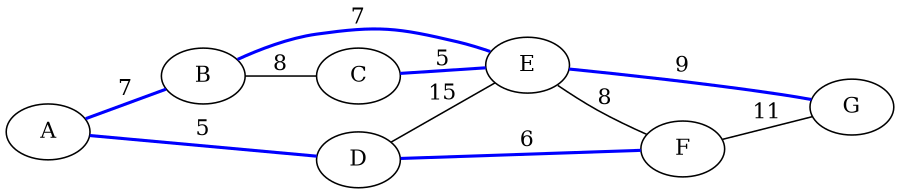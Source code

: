graph G{
    rankdir=LR;
    size="6,6";
    A--B[label=7 color=blue style=bold];
    A--D[label=5 color=blue style=bold];
    B--C[label=8];
    B--E[label=7 color=blue style=bold];
    C--E[label=5 color=blue style=bold];
    D--E[label=15];
    D--F[label=6 color=blue style=bold];
    E--F[label=8];
    E--G[label=9 color=blue style=bold];
    F--G[label=11];
}


